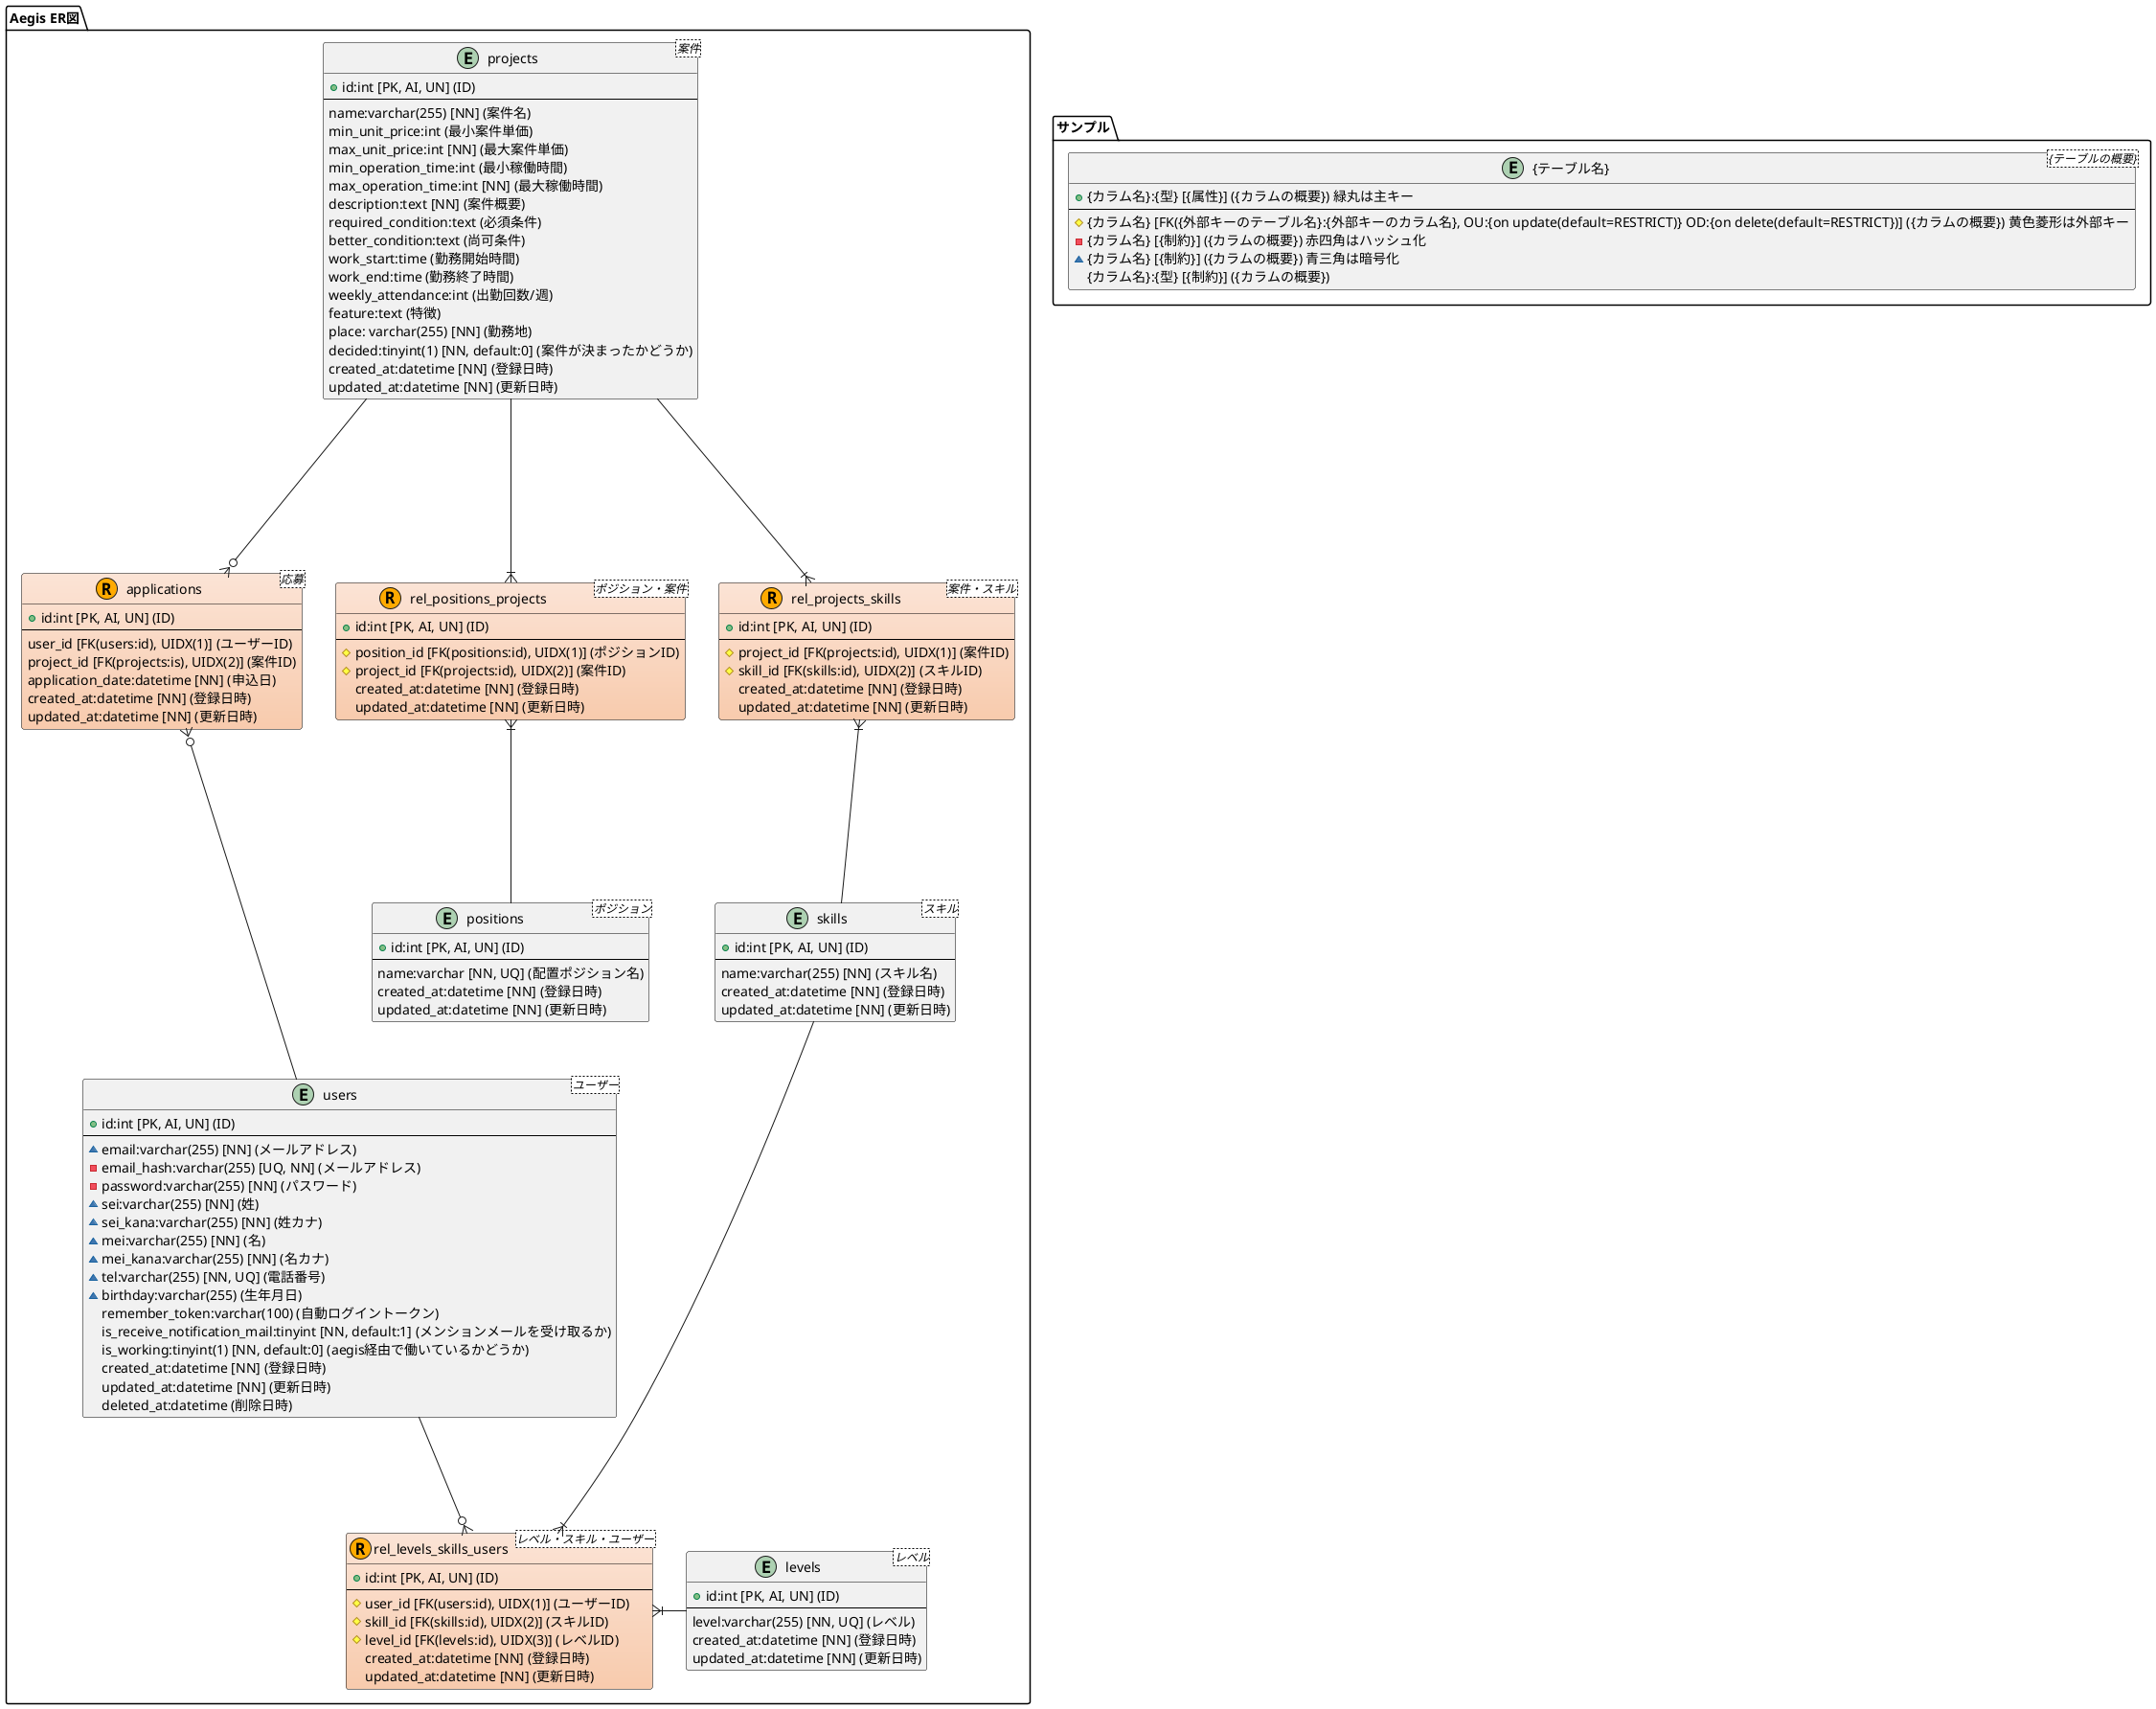 @startuml

!define RELATION_ENTITY #FCE4D6-F8CBAD
!define RELATION_MARK_COLOR FFAA00

/'
デフォルトのスタイルを設定
'/
skinparam class {
    BorderColor Black
}

package "サンプル" as sample  {
    entity "{テーブル名}" as samples <{テーブルの概要}>  {
        + {カラム名}:{型} [{属性}] ({カラムの概要}) 緑丸は主キー
        --
        # {カラム名} [FK({外部キーのテーブル名}:{外部キーのカラム名}, OU:{on update(default=RESTRICT)} OD:{on delete(default=RESTRICT})] ({カラムの概要}) 黄色菱形は外部キー
        - {カラム名} [{制約}] ({カラムの概要}) 赤四角はハッシュ化
        ~ {カラム名} [{制約}] ({カラムの概要}) 青三角は暗号化
        {カラム名}:{型} [{制約}] ({カラムの概要})
    }
}

package "Aegis ER図" as aegis_erd {
    entity "users" as users <ユーザー> {
        + id:int [PK, AI, UN] (ID)
        ---
        ~ email:varchar(255) [NN] (メールアドレス) 
        - email_hash:varchar(255) [UQ, NN] (メールアドレス)
        - password:varchar(255) [NN] (パスワード)
        ~ sei:varchar(255) [NN] (姓)
        ~ sei_kana:varchar(255) [NN] (姓カナ)
        ~ mei:varchar(255) [NN] (名)
        ~ mei_kana:varchar(255) [NN] (名カナ)
        ~ tel:varchar(255) [NN, UQ] (電話番号)
        ~ birthday:varchar(255) (生年月日)
        remember_token:varchar(100) (自動ログイントークン)
        is_receive_notification_mail:tinyint [NN, default:1] (メンションメールを受け取るか)
        is_working:tinyint(1) [NN, default:0] (aegis経由で働いているかどうか)
        created_at:datetime [NN] (登録日時)
        updated_at:datetime [NN] (更新日時)
        deleted_at:datetime (削除日時)
    }

    entity "skills" as skills <スキル> {
        + id:int [PK, AI, UN] (ID)
        ---
        name:varchar(255) [NN] (スキル名)
        created_at:datetime [NN] (登録日時)
        updated_at:datetime [NN] (更新日時)
    }

    entity "projects" as projects <案件> {
        + id:int [PK, AI, UN] (ID)
        ---
        name:varchar(255) [NN] (案件名)
        min_unit_price:int (最小案件単価)
        max_unit_price:int [NN] (最大案件単価)
        min_operation_time:int (最小稼働時間)
        max_operation_time:int [NN] (最大稼働時間)
        description:text [NN] (案件概要)
        required_condition:text (必須条件)
        better_condition:text (尚可条件)
        work_start:time (勤務開始時間)
        work_end:time (勤務終了時間)
        weekly_attendance:int (出勤回数/週)
        feature:text (特徴)
        place: varchar(255) [NN] (勤務地)
        decided:tinyint(1) [NN, default:0] (案件が決まったかどうか)
        created_at:datetime [NN] (登録日時)
        updated_at:datetime [NN] (更新日時)
    }

    entity "rel_projects_skills" as rel_projects_skills <案件・スキル> <<R, RELATION_MARK_COLOR>> RELATION_ENTITY {
        + id:int [PK, AI, UN] (ID)
        ---
        # project_id [FK(projects:id), UIDX(1)] (案件ID)
        # skill_id [FK(skills:id), UIDX(2)] (スキルID)
        created_at:datetime [NN] (登録日時)
        updated_at:datetime [NN] (更新日時)
    } 

    entity "positions" as positions <ポジション> {
        + id:int [PK, AI, UN] (ID)
        ---
        name:varchar [NN, UQ] (配置ポジション名) 
        created_at:datetime [NN] (登録日時)
        updated_at:datetime [NN] (更新日時)
    }

    entity "rel_positions_projects" as rel_positions_projects <ポジション・案件> <<R, RELATION_MARK_COLOR>> RELATION_ENTITY {
        + id:int [PK, AI, UN] (ID)
        ---
        # position_id [FK(positions:id), UIDX(1)] (ポジションID)
        # project_id [FK(projects:id), UIDX(2)] (案件ID)
        created_at:datetime [NN] (登録日時)
        updated_at:datetime [NN] (更新日時)
    }

    entity "rel_levels_skills_users" as rel_levels_skills_users <レベル・スキル・ユーザー> <<R, RELATION_MARK_COLOR>> RELATION_ENTITY {
        + id:int [PK, AI, UN] (ID)
        ---
        # user_id [FK(users:id), UIDX(1)] (ユーザーID)
        # skill_id [FK(skills:id), UIDX(2)] (スキルID)
        # level_id [FK(levels:id), UIDX(3)] (レベルID)
        created_at:datetime [NN] (登録日時)
        updated_at:datetime [NN] (更新日時)
    }

    entity "levels" as levels <レベル> {
        + id:int [PK, AI, UN] (ID)
        ---
        level:varchar(255) [NN, UQ] (レベル)
        created_at:datetime [NN] (登録日時)
        updated_at:datetime [NN] (更新日時)
    }

    entity "applications" as applications <応募> <<R, RELATION_MARK_COLOR>> RELATION_ENTITY {
        + id:int [PK, AI, UN] (ID)
        ---
        user_id [FK(users:id), UIDX(1)] (ユーザーID)
        project_id [FK(projects:is), UIDX(2)] (案件ID)
        application_date:datetime [NN] (申込日)
        created_at:datetime [NN] (登録日時)
        updated_at:datetime [NN] (更新日時)
    }
}

users       --ri--o{    rel_levels_skills_users
levels      --le--|{    rel_levels_skills_users
skills      --do--|{    rel_levels_skills_users

skills      --up--|{    rel_projects_skills
projects    --do--|{    rel_projects_skills

projects    --do--|{    rel_positions_projects
positions   --up--|{    rel_positions_projects

users       --up--o{    applications
projects    --do--o{    applications
@enduml

